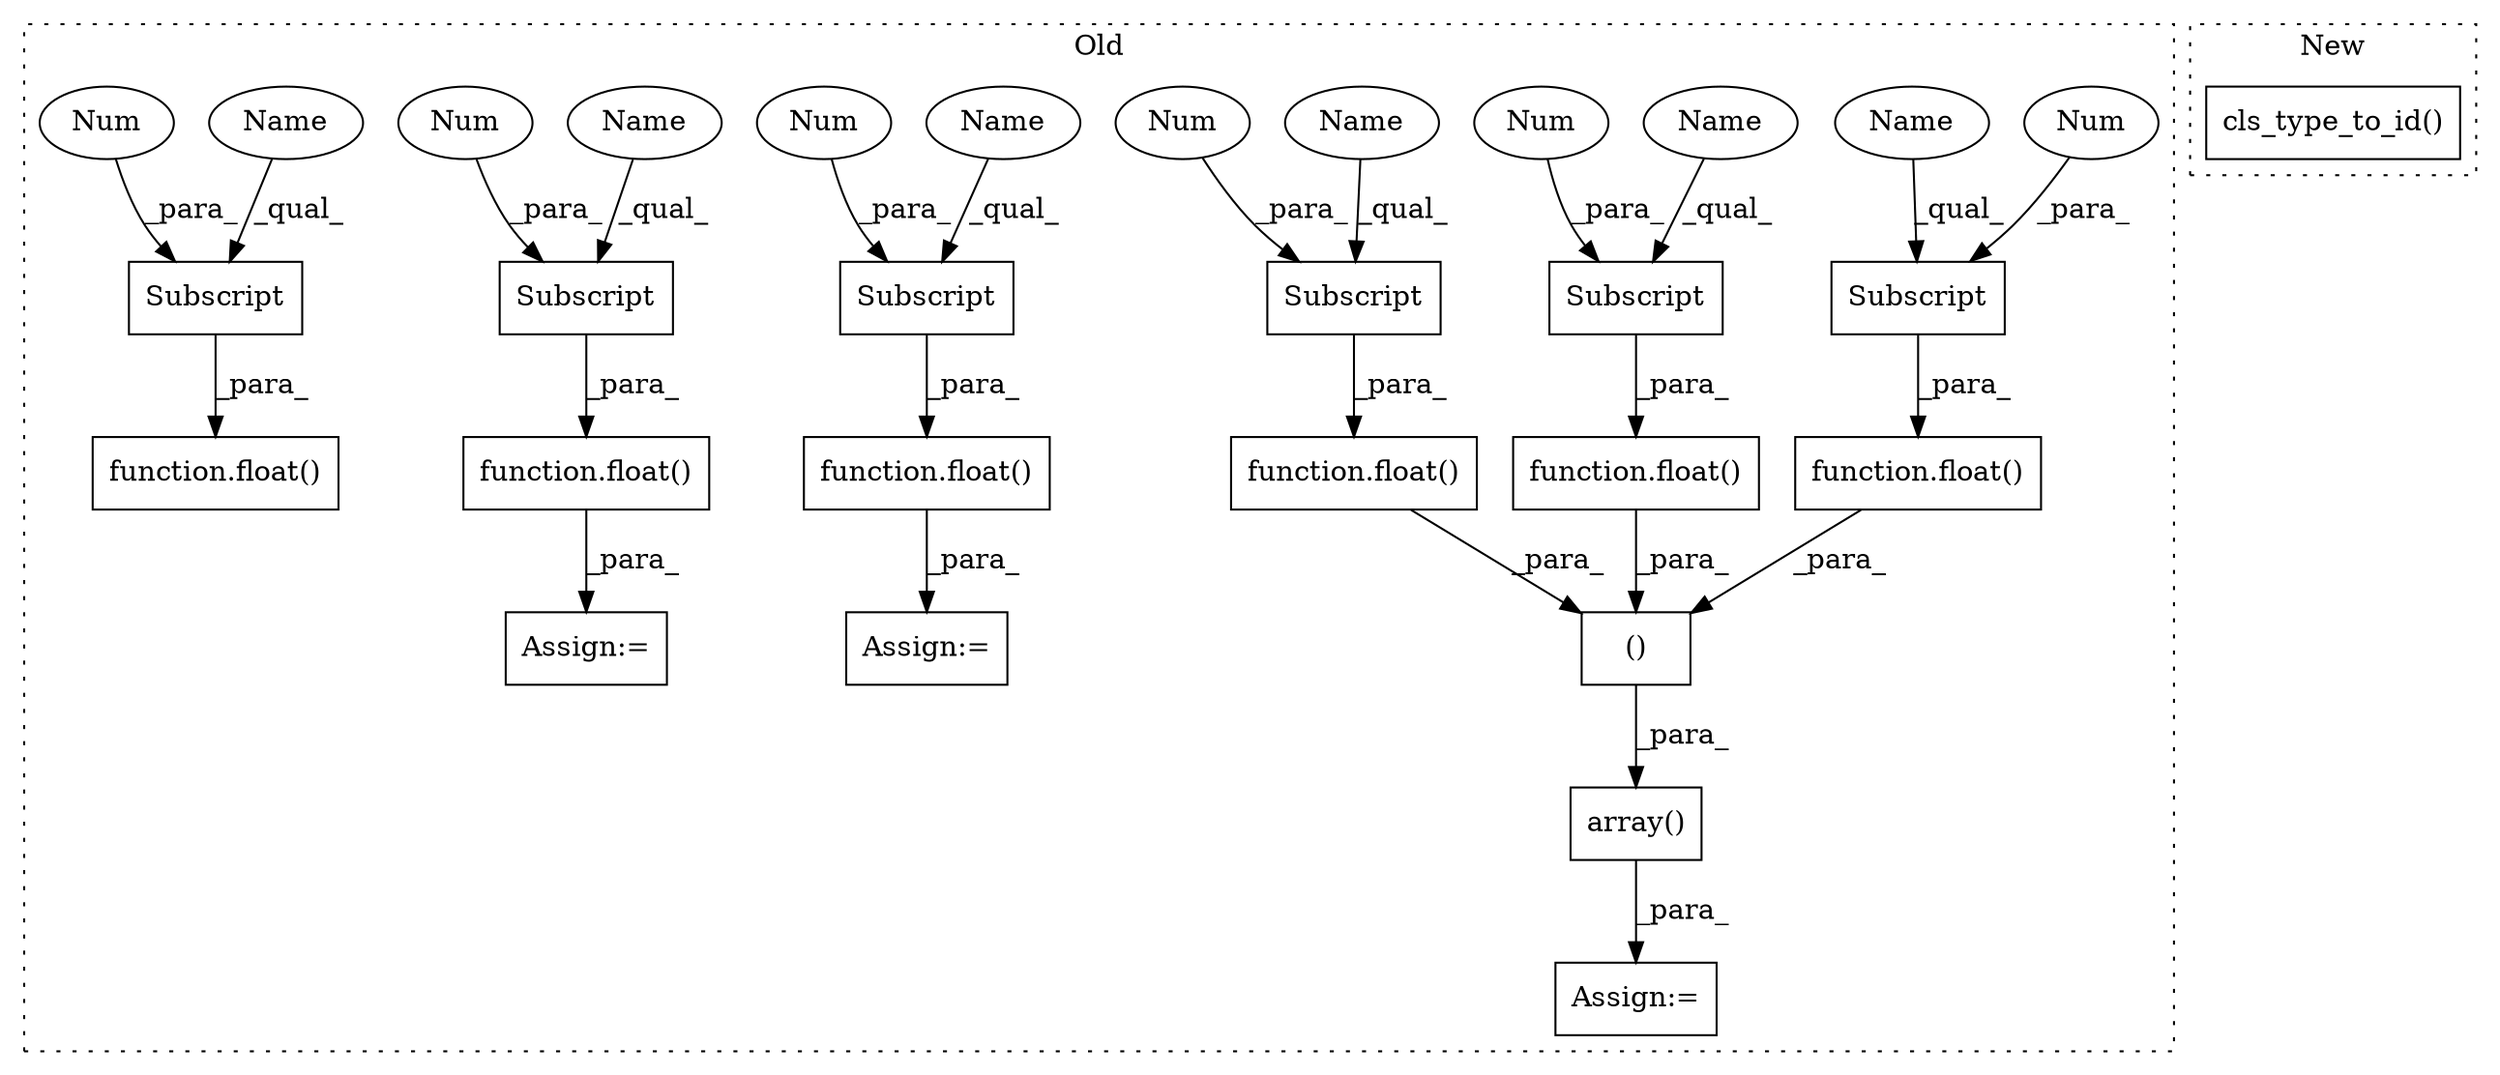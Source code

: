 digraph G {
subgraph cluster0 {
1 [label="function.float()" a="75" s="4793,4805" l="6,1" shape="box"];
3 [label="()" a="54" s="4791" l="30" shape="box"];
4 [label="Subscript" a="63" s="4799,0" l="6,0" shape="box"];
5 [label="Subscript" a="63" s="4679,0" l="6,0" shape="box"];
6 [label="array()" a="75" s="4768,4822" l="9,47" shape="box"];
7 [label="Subscript" a="63" s="4784,0" l="6,0" shape="box"];
8 [label="function.float()" a="75" s="4673,4685" l="6,1" shape="box"];
9 [label="Subscript" a="63" s="4741,0" l="6,0" shape="box"];
10 [label="function.float()" a="75" s="4735,4747" l="6,1" shape="box"];
11 [label="Subscript" a="63" s="4814,0" l="6,0" shape="box"];
12 [label="function.float()" a="75" s="4778,4790" l="6,1" shape="box"];
13 [label="Subscript" a="63" s="4710,0" l="6,0" shape="box"];
14 [label="function.float()" a="75" s="4808,4820" l="6,1" shape="box"];
15 [label="Num" a="76" s="4788" l="1" shape="ellipse"];
16 [label="function.float()" a="75" s="4704,4716" l="6,1" shape="box"];
17 [label="Num" a="76" s="4803" l="1" shape="ellipse"];
18 [label="Num" a="76" s="4818" l="1" shape="ellipse"];
19 [label="Num" a="76" s="4683" l="1" shape="ellipse"];
20 [label="Num" a="76" s="4714" l="1" shape="ellipse"];
21 [label="Num" a="76" s="4745" l="1" shape="ellipse"];
22 [label="Assign:=" a="68" s="4765" l="3" shape="box"];
23 [label="Assign:=" a="68" s="4701" l="3" shape="box"];
24 [label="Assign:=" a="68" s="4732" l="3" shape="box"];
25 [label="Name" a="87" s="4799" l="3" shape="ellipse"];
26 [label="Name" a="87" s="4741" l="3" shape="ellipse"];
27 [label="Name" a="87" s="4710" l="3" shape="ellipse"];
28 [label="Name" a="87" s="4814" l="3" shape="ellipse"];
29 [label="Name" a="87" s="4784" l="3" shape="ellipse"];
30 [label="Name" a="87" s="4679" l="3" shape="ellipse"];
label = "Old";
style="dotted";
}
subgraph cluster1 {
2 [label="cls_type_to_id()" a="75" s="5279,5303" l="20,1" shape="box"];
label = "New";
style="dotted";
}
1 -> 3 [label="_para_"];
3 -> 6 [label="_para_"];
4 -> 1 [label="_para_"];
5 -> 8 [label="_para_"];
6 -> 22 [label="_para_"];
7 -> 12 [label="_para_"];
9 -> 10 [label="_para_"];
10 -> 24 [label="_para_"];
11 -> 14 [label="_para_"];
12 -> 3 [label="_para_"];
13 -> 16 [label="_para_"];
14 -> 3 [label="_para_"];
15 -> 7 [label="_para_"];
16 -> 23 [label="_para_"];
17 -> 4 [label="_para_"];
18 -> 11 [label="_para_"];
19 -> 5 [label="_para_"];
20 -> 13 [label="_para_"];
21 -> 9 [label="_para_"];
25 -> 4 [label="_qual_"];
26 -> 9 [label="_qual_"];
27 -> 13 [label="_qual_"];
28 -> 11 [label="_qual_"];
29 -> 7 [label="_qual_"];
30 -> 5 [label="_qual_"];
}